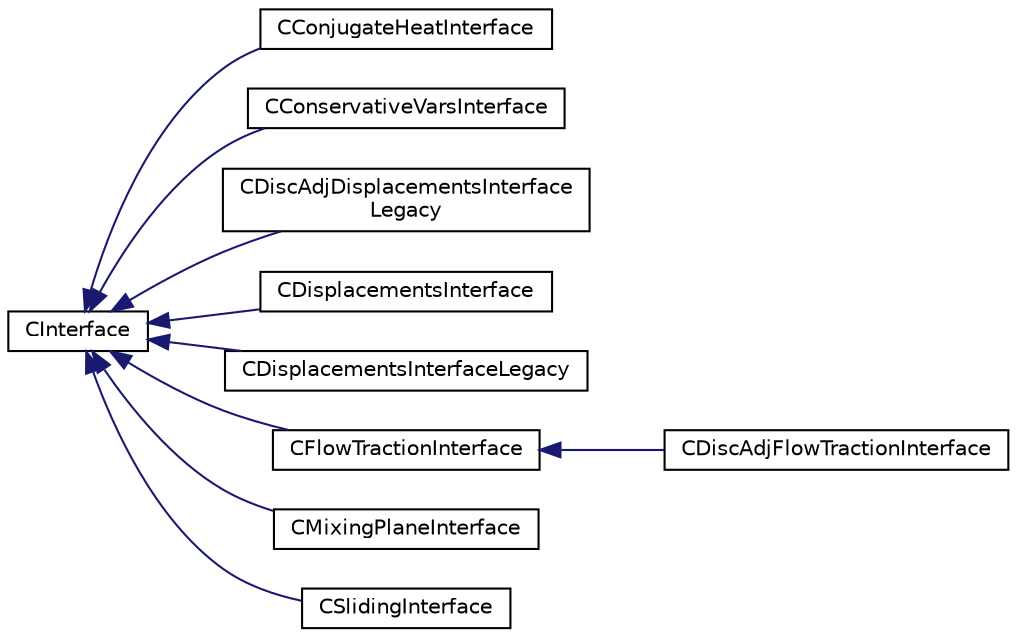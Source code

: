 digraph "Graphical Class Hierarchy"
{
  edge [fontname="Helvetica",fontsize="10",labelfontname="Helvetica",labelfontsize="10"];
  node [fontname="Helvetica",fontsize="10",shape=record];
  rankdir="LR";
  Node0 [label="CInterface",height=0.2,width=0.4,color="black", fillcolor="white", style="filled",URL="$class_c_interface.html",tooltip="Main class for defining the physical transfer of information. "];
  Node0 -> Node1 [dir="back",color="midnightblue",fontsize="10",style="solid",fontname="Helvetica"];
  Node1 [label="CConjugateHeatInterface",height=0.2,width=0.4,color="black", fillcolor="white", style="filled",URL="$class_c_conjugate_heat_interface.html"];
  Node0 -> Node2 [dir="back",color="midnightblue",fontsize="10",style="solid",fontname="Helvetica"];
  Node2 [label="CConservativeVarsInterface",height=0.2,width=0.4,color="black", fillcolor="white", style="filled",URL="$class_c_conservative_vars_interface.html"];
  Node0 -> Node3 [dir="back",color="midnightblue",fontsize="10",style="solid",fontname="Helvetica"];
  Node3 [label="CDiscAdjDisplacementsInterface\lLegacy",height=0.2,width=0.4,color="black", fillcolor="white", style="filled",URL="$class_c_disc_adj_displacements_interface_legacy.html"];
  Node0 -> Node4 [dir="back",color="midnightblue",fontsize="10",style="solid",fontname="Helvetica"];
  Node4 [label="CDisplacementsInterface",height=0.2,width=0.4,color="black", fillcolor="white", style="filled",URL="$class_c_displacements_interface.html"];
  Node0 -> Node5 [dir="back",color="midnightblue",fontsize="10",style="solid",fontname="Helvetica"];
  Node5 [label="CDisplacementsInterfaceLegacy",height=0.2,width=0.4,color="black", fillcolor="white", style="filled",URL="$class_c_displacements_interface_legacy.html"];
  Node0 -> Node6 [dir="back",color="midnightblue",fontsize="10",style="solid",fontname="Helvetica"];
  Node6 [label="CFlowTractionInterface",height=0.2,width=0.4,color="black", fillcolor="white", style="filled",URL="$class_c_flow_traction_interface.html"];
  Node6 -> Node7 [dir="back",color="midnightblue",fontsize="10",style="solid",fontname="Helvetica"];
  Node7 [label="CDiscAdjFlowTractionInterface",height=0.2,width=0.4,color="black", fillcolor="white", style="filled",URL="$class_c_disc_adj_flow_traction_interface.html"];
  Node0 -> Node8 [dir="back",color="midnightblue",fontsize="10",style="solid",fontname="Helvetica"];
  Node8 [label="CMixingPlaneInterface",height=0.2,width=0.4,color="black", fillcolor="white", style="filled",URL="$class_c_mixing_plane_interface.html"];
  Node0 -> Node9 [dir="back",color="midnightblue",fontsize="10",style="solid",fontname="Helvetica"];
  Node9 [label="CSlidingInterface",height=0.2,width=0.4,color="black", fillcolor="white", style="filled",URL="$class_c_sliding_interface.html"];
}
